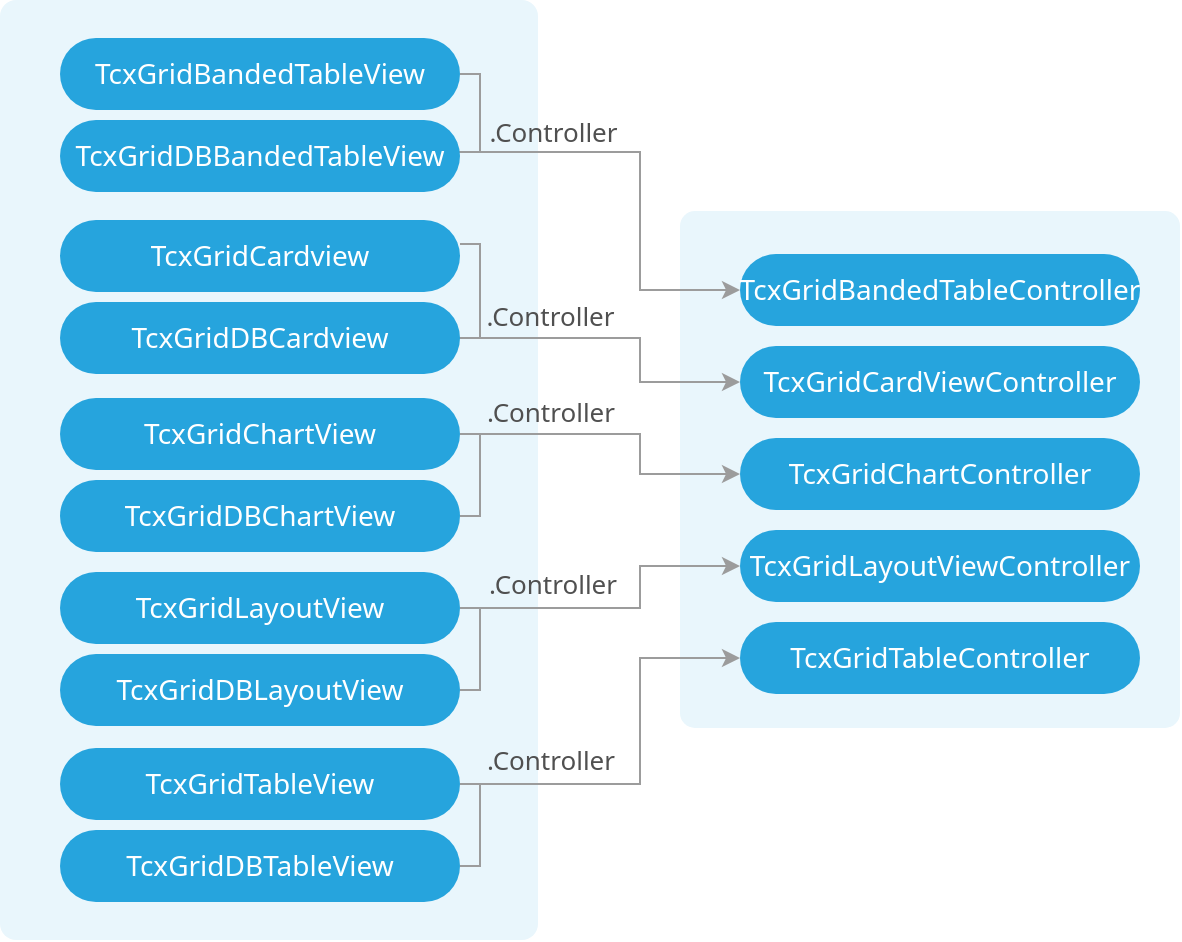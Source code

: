 <mxfile version="14.9.7" type="github">
  <diagram id="I7MKdZzmmeKfj5xwQfBJ" name="Page-1">
    <mxGraphModel dx="1518" dy="827" grid="1" gridSize="10" guides="1" tooltips="1" connect="1" arrows="1" fold="1" page="1" pageScale="1" pageWidth="827" pageHeight="1169" math="0" shadow="0">
      <root>
        <mxCell id="0" />
        <mxCell id="1" parent="0" />
        <mxCell id="unnkq_dx2Y6YsdZgCNAa-22" value="" style="rounded=1;fontFamily=&#39;Open Sans Condensed&#39;,&#39;HelveticaNeue-CondensedBold&#39;,Helvetica,&#39;Arial Narrow&#39;,Calibri,Arial,&#39;Lucida Grande&#39;,sans-serif;;fontSource=https%3A%2F%2Ffonts.googleapis.com%2Fcss%3Ffamily%3D&#39;Open%2BSans%2BCondensed&#39;%252C&#39;HelveticaNeue-CondensedBold&#39;%252CHelvetica%252C&#39;Arial%2BNarrow&#39;%252CCalibri%252CArial%252C&#39;Lucida%2BGrande&#39;%252Csans-serif%253B;fontColor=#FFFFFF;fillColor=#e9f6fc;gradientColor=none;strokeColor=none;arcSize=3;" parent="1" vertex="1">
          <mxGeometry width="269" height="470" as="geometry" />
        </mxCell>
        <mxCell id="unnkq_dx2Y6YsdZgCNAa-23" value="" style="rounded=1;fontFamily=&#39;Open Sans Condensed&#39;,&#39;HelveticaNeue-CondensedBold&#39;,Helvetica,&#39;Arial Narrow&#39;,Calibri,Arial,&#39;Lucida Grande&#39;,sans-serif;;fontSource=https%3A%2F%2Ffonts.googleapis.com%2Fcss%3Ffamily%3D&#39;Open%2BSans%2BCondensed&#39;%252C&#39;HelveticaNeue-CondensedBold&#39;%252CHelvetica%252C&#39;Arial%2BNarrow&#39;%252CCalibri%252CArial%252C&#39;Lucida%2BGrande&#39;%252Csans-serif%253B;fontColor=#FFFFFF;fillColor=#e9f6fc;gradientColor=none;strokeColor=none;arcSize=3;" parent="1" vertex="1">
          <mxGeometry x="340" y="105.5" width="250" height="258.5" as="geometry" />
        </mxCell>
        <mxCell id="unnkq_dx2Y6YsdZgCNAa-24" value="" style="edgeStyle=orthogonalEdgeStyle;rounded=0;orthogonalLoop=1;jettySize=auto;fontFamily=&#39;Open Sans Condensed&#39;,&#39;HelveticaNeue-CondensedBold&#39;,Helvetica,&#39;Arial Narrow&#39;,Calibri,Arial,&#39;Lucida Grande&#39;,sans-serif;;fontSource=https%3A%2F%2Ffonts.googleapis.com%2Fcss%3Ffamily%3D&#39;Open%2BSans%2BCondensed&#39;%252C&#39;HelveticaNeue-CondensedBold&#39;%252CHelvetica%252C&#39;Arial%2BNarrow&#39;%252CCalibri%252CArial%252C&#39;Lucida%2BGrande&#39;%252Csans-serif%253B;fontColor=#FFFFFF;endArrow=none;endFill=0;strokeColor=#9c9c9c;" parent="1" source="unnkq_dx2Y6YsdZgCNAa-25" edge="1">
          <mxGeometry relative="1" as="geometry">
            <mxPoint x="215" y="76" as="targetPoint" />
            <Array as="points">
              <mxPoint x="240" y="37" />
              <mxPoint x="240" y="76" />
            </Array>
          </mxGeometry>
        </mxCell>
        <mxCell id="unnkq_dx2Y6YsdZgCNAa-25" value="TcxGridBandedTableView" style="rounded=1;fontFamily=&quot;Segoe UI&quot;,&quot;Helvetica Neue&quot;,Helvetica,Arial,sans-serif;fillColor=#26a4dd;strokeColor=none;fontColor=#FFFFFF;arcSize=50;spacingBottom=2;fontSize=14;" parent="1" vertex="1">
          <mxGeometry x="30" y="19" width="200" height="36" as="geometry" />
        </mxCell>
        <mxCell id="unnkq_dx2Y6YsdZgCNAa-26" value="" style="edgeStyle=orthogonalEdgeStyle;rounded=0;orthogonalLoop=1;jettySize=auto;entryX=0;entryY=0.5;entryDx=0;entryDy=0;fontFamily=&#39;Open Sans Condensed&#39;,&#39;HelveticaNeue-CondensedBold&#39;,Helvetica,&#39;Arial Narrow&#39;,Calibri,Arial,&#39;Lucida Grande&#39;,sans-serif;;fontSource=https%3A%2F%2Ffonts.googleapis.com%2Fcss%3Ffamily%3D&#39;Open%2BSans%2BCondensed&#39;%252C&#39;HelveticaNeue-CondensedBold&#39;%252CHelvetica%252C&#39;Arial%2BNarrow&#39;%252CCalibri%252CArial%252C&#39;Lucida%2BGrande&#39;%252Csans-serif%253B;fontColor=#FFFFFF;strokeColor=#9c9c9c;" parent="1" source="unnkq_dx2Y6YsdZgCNAa-28" target="unnkq_dx2Y6YsdZgCNAa-29" edge="1">
          <mxGeometry relative="1" as="geometry">
            <Array as="points">
              <mxPoint x="320" y="76" />
              <mxPoint x="320" y="145" />
            </Array>
          </mxGeometry>
        </mxCell>
        <mxCell id="unnkq_dx2Y6YsdZgCNAa-27" value=".Controller" style="edgeLabel;align=center;verticalAlign=middle;resizable=0;points=[];fontFamily=&quot;Segoe UI&quot;,&quot;Helvetica Neue&quot;,Helvetica,Arial,sans-serif;;labelBackgroundColor=none;fontColor=#505050;fontSize=13;" parent="unnkq_dx2Y6YsdZgCNAa-26" vertex="1" connectable="0">
          <mxGeometry x="-0.717" y="1" relative="1" as="geometry">
            <mxPoint x="17" y="-10" as="offset" />
          </mxGeometry>
        </mxCell>
        <mxCell id="unnkq_dx2Y6YsdZgCNAa-28" value="TcxGridDBBandedTableView" style="rounded=1;fontFamily=&quot;Segoe UI&quot;,&quot;Helvetica Neue&quot;,Helvetica,Arial,sans-serif;fillColor=#26a4dd;strokeColor=none;fontColor=#FFFFFF;arcSize=50;spacingBottom=2;fontSize=14;" parent="1" vertex="1">
          <mxGeometry x="30" y="60" width="200" height="36" as="geometry" />
        </mxCell>
        <mxCell id="unnkq_dx2Y6YsdZgCNAa-29" value="TcxGridBandedTableController" style="rounded=1;fontFamily=&quot;Segoe UI&quot;,&quot;Helvetica Neue&quot;,Helvetica,Arial,sans-serif;fillColor=#26a4dd;strokeColor=none;fontColor=#FFFFFF;arcSize=50;spacingBottom=2;fontSize=14;" parent="1" vertex="1">
          <mxGeometry x="370" y="127" width="200" height="36" as="geometry" />
        </mxCell>
        <mxCell id="unnkq_dx2Y6YsdZgCNAa-30" value="TcxGridCardViewController" style="rounded=1;fontFamily=&quot;Segoe UI&quot;,&quot;Helvetica Neue&quot;,Helvetica,Arial,sans-serif;fillColor=#26a4dd;strokeColor=none;fontColor=#FFFFFF;arcSize=50;spacingBottom=2;fontSize=14;" parent="1" vertex="1">
          <mxGeometry x="370" y="173" width="200" height="36" as="geometry" />
        </mxCell>
        <mxCell id="unnkq_dx2Y6YsdZgCNAa-31" value="TcxGridChartController" style="rounded=1;fontFamily=&quot;Segoe UI&quot;,&quot;Helvetica Neue&quot;,Helvetica,Arial,sans-serif;fillColor=#26a4dd;strokeColor=none;fontColor=#FFFFFF;arcSize=50;spacingBottom=2;fontSize=14;" parent="1" vertex="1">
          <mxGeometry x="370" y="219" width="200" height="36" as="geometry" />
        </mxCell>
        <mxCell id="unnkq_dx2Y6YsdZgCNAa-32" value="TcxGridLayoutViewController" style="rounded=1;fontFamily=&quot;Segoe UI&quot;,&quot;Helvetica Neue&quot;,Helvetica,Arial,sans-serif;fillColor=#26a4dd;strokeColor=none;fontColor=#FFFFFF;arcSize=50;spacingBottom=2;fontSize=14;" parent="1" vertex="1">
          <mxGeometry x="370" y="265" width="200" height="36" as="geometry" />
        </mxCell>
        <mxCell id="unnkq_dx2Y6YsdZgCNAa-33" value="TcxGridTableController" style="rounded=1;fontFamily=&quot;Segoe UI&quot;,&quot;Helvetica Neue&quot;,Helvetica,Arial,sans-serif;fillColor=#26a4dd;strokeColor=none;fontColor=#FFFFFF;arcSize=50;spacingBottom=2;fontSize=14;" parent="1" vertex="1">
          <mxGeometry x="370" y="311" width="200" height="36" as="geometry" />
        </mxCell>
        <mxCell id="unnkq_dx2Y6YsdZgCNAa-34" value="" style="edgeStyle=orthogonalEdgeStyle;rounded=0;orthogonalLoop=1;jettySize=auto;entryX=0;entryY=0.5;entryDx=0;entryDy=0;fontFamily=&#39;Open Sans Condensed&#39;,&#39;HelveticaNeue-CondensedBold&#39;,Helvetica,&#39;Arial Narrow&#39;,Calibri,Arial,&#39;Lucida Grande&#39;,sans-serif;;fontSource=https%3A%2F%2Ffonts.googleapis.com%2Fcss%3Ffamily%3D&#39;Open%2BSans%2BCondensed&#39;%252C&#39;HelveticaNeue-CondensedBold&#39;%252CHelvetica%252C&#39;Arial%2BNarrow&#39;%252CCalibri%252CArial%252C&#39;Lucida%2BGrande&#39;%252Csans-serif%253B;fontColor=#FFFFFF;strokeColor=#9c9c9c;" parent="1" source="unnkq_dx2Y6YsdZgCNAa-38" target="unnkq_dx2Y6YsdZgCNAa-30" edge="1">
          <mxGeometry relative="1" as="geometry">
            <mxPoint x="323" y="217" as="targetPoint" />
            <Array as="points">
              <mxPoint x="320" y="169" />
              <mxPoint x="320" y="191" />
            </Array>
          </mxGeometry>
        </mxCell>
        <mxCell id="unnkq_dx2Y6YsdZgCNAa-35" value=".Controller" style="edgeLabel;align=center;verticalAlign=middle;resizable=0;points=[];fontFamily=&quot;Segoe UI&quot;,&quot;Helvetica Neue&quot;,Helvetica,Arial,sans-serif;;labelBackgroundColor=none;fontColor=#505050;fontSize=13;" parent="unnkq_dx2Y6YsdZgCNAa-34" vertex="1" connectable="0">
          <mxGeometry x="-0.717" y="1" relative="1" as="geometry">
            <mxPoint x="22" y="-11" as="offset" />
          </mxGeometry>
        </mxCell>
        <mxCell id="unnkq_dx2Y6YsdZgCNAa-36" value="" style="edgeStyle=orthogonalEdgeStyle;rounded=0;orthogonalLoop=1;jettySize=auto;fontFamily=&#39;Open Sans Condensed&#39;,&#39;HelveticaNeue-CondensedBold&#39;,Helvetica,&#39;Arial Narrow&#39;,Calibri,Arial,&#39;Lucida Grande&#39;,sans-serif;;fontSource=https%3A%2F%2Ffonts.googleapis.com%2Fcss%3Ffamily%3D&#39;Open%2BSans%2BCondensed&#39;%252C&#39;HelveticaNeue-CondensedBold&#39;%252CHelvetica%252C&#39;Arial%2BNarrow&#39;%252CCalibri%252CArial%252C&#39;Lucida%2BGrande&#39;%252Csans-serif%253B;fontColor=#FFFFFF;endArrow=none;endFill=0;strokeColor=#9c9c9c;" parent="1" source="unnkq_dx2Y6YsdZgCNAa-37" edge="1">
          <mxGeometry relative="1" as="geometry">
            <mxPoint x="215" y="160" as="targetPoint" />
            <Array as="points">
              <mxPoint x="240" y="122" />
              <mxPoint x="240" y="169" />
              <mxPoint x="215" y="169" />
            </Array>
          </mxGeometry>
        </mxCell>
        <mxCell id="unnkq_dx2Y6YsdZgCNAa-37" value="TcxGridCardview" style="rounded=1;fontFamily=&quot;Segoe UI&quot;,&quot;Helvetica Neue&quot;,Helvetica,Arial,sans-serif;fillColor=#26a4dd;strokeColor=none;fontColor=#FFFFFF;arcSize=50;spacingBottom=2;fontSize=14;" parent="1" vertex="1">
          <mxGeometry x="30" y="110" width="200" height="36" as="geometry" />
        </mxCell>
        <mxCell id="unnkq_dx2Y6YsdZgCNAa-38" value="TcxGridDBCardview" style="rounded=1;fontFamily=&quot;Segoe UI&quot;,&quot;Helvetica Neue&quot;,Helvetica,Arial,sans-serif;fillColor=#26a4dd;strokeColor=none;fontColor=#FFFFFF;arcSize=50;spacingBottom=2;fontSize=14;" parent="1" vertex="1">
          <mxGeometry x="30" y="151" width="200" height="36" as="geometry" />
        </mxCell>
        <mxCell id="unnkq_dx2Y6YsdZgCNAa-39" value="TcxGridDBChartView" style="rounded=1;fontFamily=&quot;Segoe UI&quot;,&quot;Helvetica Neue&quot;,Helvetica,Arial,sans-serif;fillColor=#26a4dd;strokeColor=none;fontColor=#FFFFFF;arcSize=50;spacingBottom=2;fontSize=14;" parent="1" vertex="1">
          <mxGeometry x="30" y="240" width="200" height="36" as="geometry" />
        </mxCell>
        <mxCell id="unnkq_dx2Y6YsdZgCNAa-40" value="" style="edgeStyle=orthogonalEdgeStyle;rounded=0;orthogonalLoop=1;jettySize=auto;fontFamily=&quot;Segoe UI&quot;,&quot;Helvetica Neue&quot;,Helvetica,Arial,sans-serif;fontColor=#404040;endArrow=classic;endFill=1;strokeColor=#9c9c9c;" parent="1" source="unnkq_dx2Y6YsdZgCNAa-41" target="unnkq_dx2Y6YsdZgCNAa-31" edge="1">
          <mxGeometry relative="1" as="geometry">
            <mxPoint x="305" y="227" as="targetPoint" />
            <Array as="points">
              <mxPoint x="320" y="217" />
              <mxPoint x="320" y="237" />
            </Array>
          </mxGeometry>
        </mxCell>
        <mxCell id="Q1f78qXnB4kzgvv7HLZD-8" value="&lt;span style=&quot;color: rgb(80, 80, 80); font-family: &amp;quot;segoe ui&amp;quot;, &amp;quot;helvetica neue&amp;quot;, helvetica, arial, sans-serif;&quot;&gt;.Controller&lt;/span&gt;" style="edgeLabel;html=1;align=center;verticalAlign=middle;resizable=0;points=[];fontSize=13;labelBackgroundColor=none;" vertex="1" connectable="0" parent="unnkq_dx2Y6YsdZgCNAa-40">
          <mxGeometry x="-0.745" relative="1" as="geometry">
            <mxPoint x="24" y="-11" as="offset" />
          </mxGeometry>
        </mxCell>
        <mxCell id="unnkq_dx2Y6YsdZgCNAa-41" value="TcxGridChartView" style="rounded=1;fontFamily=&quot;Segoe UI&quot;,&quot;Helvetica Neue&quot;,Helvetica,Arial,sans-serif;fillColor=#26a4dd;strokeColor=none;fontColor=#FFFFFF;arcSize=50;spacingBottom=2;fontSize=14;" parent="1" vertex="1">
          <mxGeometry x="30" y="199" width="200" height="36" as="geometry" />
        </mxCell>
        <mxCell id="unnkq_dx2Y6YsdZgCNAa-42" value="" style="edgeStyle=orthogonalEdgeStyle;rounded=0;orthogonalLoop=1;jettySize=auto;fontFamily=&#39;Open Sans Condensed&#39;,&#39;HelveticaNeue-CondensedBold&#39;,Helvetica,&#39;Arial Narrow&#39;,Calibri,Arial,&#39;Lucida Grande&#39;,sans-serif;;fontSource=https%3A%2F%2Ffonts.googleapis.com%2Fcss%3Ffamily%3D&#39;Open%2BSans%2BCondensed&#39;%252C&#39;HelveticaNeue-CondensedBold&#39;%252CHelvetica%252C&#39;Arial%2BNarrow&#39;%252CCalibri%252CArial%252C&#39;Lucida%2BGrande&#39;%252Csans-serif%253B;fontColor=#FFFFFF;endArrow=none;endFill=0;strokeColor=#9c9c9c;" parent="1" source="unnkq_dx2Y6YsdZgCNAa-41" target="unnkq_dx2Y6YsdZgCNAa-39" edge="1">
          <mxGeometry relative="1" as="geometry">
            <mxPoint x="215" y="244.5" as="targetPoint" />
            <Array as="points">
              <mxPoint x="240" y="217" />
              <mxPoint x="240" y="258" />
            </Array>
          </mxGeometry>
        </mxCell>
        <mxCell id="unnkq_dx2Y6YsdZgCNAa-44" value="" style="edgeStyle=orthogonalEdgeStyle;rounded=0;orthogonalLoop=1;jettySize=auto;fontFamily=&quot;Segoe UI&quot;,&quot;Helvetica Neue&quot;,Helvetica,Arial,sans-serif;fontColor=#404040;endArrow=classic;endFill=1;strokeColor=#9c9c9c;" parent="1" source="unnkq_dx2Y6YsdZgCNAa-47" target="unnkq_dx2Y6YsdZgCNAa-32" edge="1">
          <mxGeometry relative="1" as="geometry">
            <mxPoint x="323" y="310.5" as="targetPoint" />
            <Array as="points">
              <mxPoint x="320" y="304" />
              <mxPoint x="320" y="283" />
            </Array>
          </mxGeometry>
        </mxCell>
        <mxCell id="Q1f78qXnB4kzgvv7HLZD-9" value="&lt;span style=&quot;color: rgb(80, 80, 80); font-family: &amp;quot;segoe ui&amp;quot;, &amp;quot;helvetica neue&amp;quot;, helvetica, arial, sans-serif;&quot;&gt;.Controller&lt;/span&gt;" style="edgeLabel;html=1;align=center;verticalAlign=middle;resizable=0;points=[];fontSize=13;labelBackgroundColor=none;" vertex="1" connectable="0" parent="unnkq_dx2Y6YsdZgCNAa-44">
          <mxGeometry x="-0.573" relative="1" as="geometry">
            <mxPoint x="11" y="-12" as="offset" />
          </mxGeometry>
        </mxCell>
        <mxCell id="unnkq_dx2Y6YsdZgCNAa-45" value="" style="edgeStyle=orthogonalEdgeStyle;rounded=0;orthogonalLoop=1;jettySize=auto;fontFamily=&#39;Open Sans Condensed&#39;,&#39;HelveticaNeue-CondensedBold&#39;,Helvetica,&#39;Arial Narrow&#39;,Calibri,Arial,&#39;Lucida Grande&#39;,sans-serif;;fontSource=https%3A%2F%2Ffonts.googleapis.com%2Fcss%3Ffamily%3D&#39;Open%2BSans%2BCondensed&#39;%252C&#39;HelveticaNeue-CondensedBold&#39;%252CHelvetica%252C&#39;Arial%2BNarrow&#39;%252CCalibri%252CArial%252C&#39;Lucida%2BGrande&#39;%252Csans-serif%253B;fontColor=#FFFFFF;endArrow=none;endFill=0;strokeColor=#9c9c9c;" parent="1" source="unnkq_dx2Y6YsdZgCNAa-47" target="unnkq_dx2Y6YsdZgCNAa-48" edge="1">
          <mxGeometry relative="1" as="geometry">
            <mxPoint x="215" y="328" as="targetPoint" />
            <Array as="points">
              <mxPoint x="240" y="304" />
              <mxPoint x="240" y="345" />
            </Array>
          </mxGeometry>
        </mxCell>
        <mxCell id="unnkq_dx2Y6YsdZgCNAa-47" value="TcxGridLayoutView" style="rounded=1;fontFamily=&quot;Segoe UI&quot;,&quot;Helvetica Neue&quot;,Helvetica,Arial,sans-serif;fillColor=#26a4dd;strokeColor=none;fontColor=#FFFFFF;arcSize=50;spacingBottom=2;fontSize=14;" parent="1" vertex="1">
          <mxGeometry x="30" y="286" width="200" height="36" as="geometry" />
        </mxCell>
        <mxCell id="unnkq_dx2Y6YsdZgCNAa-48" value="TcxGridDBLayoutView" style="rounded=1;fontFamily=&quot;Segoe UI&quot;,&quot;Helvetica Neue&quot;,Helvetica,Arial,sans-serif;fillColor=#26a4dd;strokeColor=none;fontColor=#FFFFFF;arcSize=50;spacingBottom=2;fontSize=14;" parent="1" vertex="1">
          <mxGeometry x="30" y="327" width="200" height="36" as="geometry" />
        </mxCell>
        <mxCell id="unnkq_dx2Y6YsdZgCNAa-49" value="" style="edgeStyle=orthogonalEdgeStyle;rounded=0;orthogonalLoop=1;jettySize=auto;fontFamily=&quot;Segoe UI&quot;,&quot;Helvetica Neue&quot;,Helvetica,Arial,sans-serif;fontColor=#404040;endArrow=classic;endFill=1;strokeColor=#9c9c9c;" parent="1" source="unnkq_dx2Y6YsdZgCNAa-53" target="unnkq_dx2Y6YsdZgCNAa-33" edge="1">
          <mxGeometry relative="1" as="geometry">
            <mxPoint x="323" y="355" as="targetPoint" />
            <Array as="points">
              <mxPoint x="320" y="392" />
              <mxPoint x="320" y="329" />
            </Array>
          </mxGeometry>
        </mxCell>
        <mxCell id="Q1f78qXnB4kzgvv7HLZD-10" value="&lt;span style=&quot;color: rgb(80, 80, 80); font-family: &amp;quot;segoe ui&amp;quot;, &amp;quot;helvetica neue&amp;quot;, helvetica, arial, sans-serif;&quot;&gt;.Controller&lt;/span&gt;" style="edgeLabel;html=1;align=center;verticalAlign=middle;resizable=0;points=[];fontSize=13;labelBackgroundColor=none;" vertex="1" connectable="0" parent="unnkq_dx2Y6YsdZgCNAa-49">
          <mxGeometry x="-0.689" relative="1" as="geometry">
            <mxPoint x="13" y="-12" as="offset" />
          </mxGeometry>
        </mxCell>
        <mxCell id="unnkq_dx2Y6YsdZgCNAa-51" value="" style="edgeStyle=orthogonalEdgeStyle;rounded=0;orthogonalLoop=1;jettySize=auto;fontFamily=&#39;Open Sans Condensed&#39;,&#39;HelveticaNeue-CondensedBold&#39;,Helvetica,&#39;Arial Narrow&#39;,Calibri,Arial,&#39;Lucida Grande&#39;,sans-serif;;fontSource=https%3A%2F%2Ffonts.googleapis.com%2Fcss%3Ffamily%3D&#39;Open%2BSans%2BCondensed&#39;%252C&#39;HelveticaNeue-CondensedBold&#39;%252CHelvetica%252C&#39;Arial%2BNarrow&#39;%252CCalibri%252CArial%252C&#39;Lucida%2BGrande&#39;%252Csans-serif%253B;fontColor=#FFFFFF;endArrow=none;endFill=0;strokeColor=#9c9c9c;" parent="1" source="unnkq_dx2Y6YsdZgCNAa-53" target="unnkq_dx2Y6YsdZgCNAa-52" edge="1">
          <mxGeometry relative="1" as="geometry">
            <mxPoint x="215" y="412" as="targetPoint" />
            <Array as="points">
              <mxPoint x="240" y="392" />
              <mxPoint x="240" y="433" />
            </Array>
          </mxGeometry>
        </mxCell>
        <mxCell id="unnkq_dx2Y6YsdZgCNAa-52" value="TcxGridDBTableView" style="rounded=1;fontFamily=&quot;Segoe UI&quot;,&quot;Helvetica Neue&quot;,Helvetica,Arial,sans-serif;fillColor=#26a4dd;strokeColor=none;fontColor=#FFFFFF;arcSize=50;spacingBottom=2;fontSize=14;" parent="1" vertex="1">
          <mxGeometry x="30" y="415" width="200" height="36" as="geometry" />
        </mxCell>
        <mxCell id="unnkq_dx2Y6YsdZgCNAa-53" value="TcxGridTableView" style="rounded=1;fontFamily=&quot;Segoe UI&quot;,&quot;Helvetica Neue&quot;,Helvetica,Arial,sans-serif;fillColor=#26a4dd;strokeColor=none;fontColor=#FFFFFF;arcSize=50;spacingBottom=2;fontSize=14;" parent="1" vertex="1">
          <mxGeometry x="30" y="374" width="200" height="36" as="geometry" />
        </mxCell>
      </root>
    </mxGraphModel>
  </diagram>
</mxfile>
